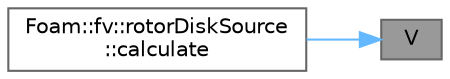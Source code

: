digraph "V"
{
 // LATEX_PDF_SIZE
  bgcolor="transparent";
  edge [fontname=Helvetica,fontsize=10,labelfontname=Helvetica,labelfontsize=10];
  node [fontname=Helvetica,fontsize=10,shape=box,height=0.2,width=0.4];
  rankdir="RL";
  Node1 [id="Node000001",label="V",height=0.2,width=0.4,color="gray40", fillcolor="grey60", style="filled", fontcolor="black",tooltip=" "];
  Node1 -> Node2 [id="edge1_Node000001_Node000002",dir="back",color="steelblue1",style="solid",tooltip=" "];
  Node2 [id="Node000002",label="Foam::fv::rotorDiskSource\l::calculate",height=0.2,width=0.4,color="grey40", fillcolor="white", style="filled",URL="$classFoam_1_1fv_1_1rotorDiskSource.html#a0ef5630c93901e39867160ebad920cd6",tooltip=" "];
}
